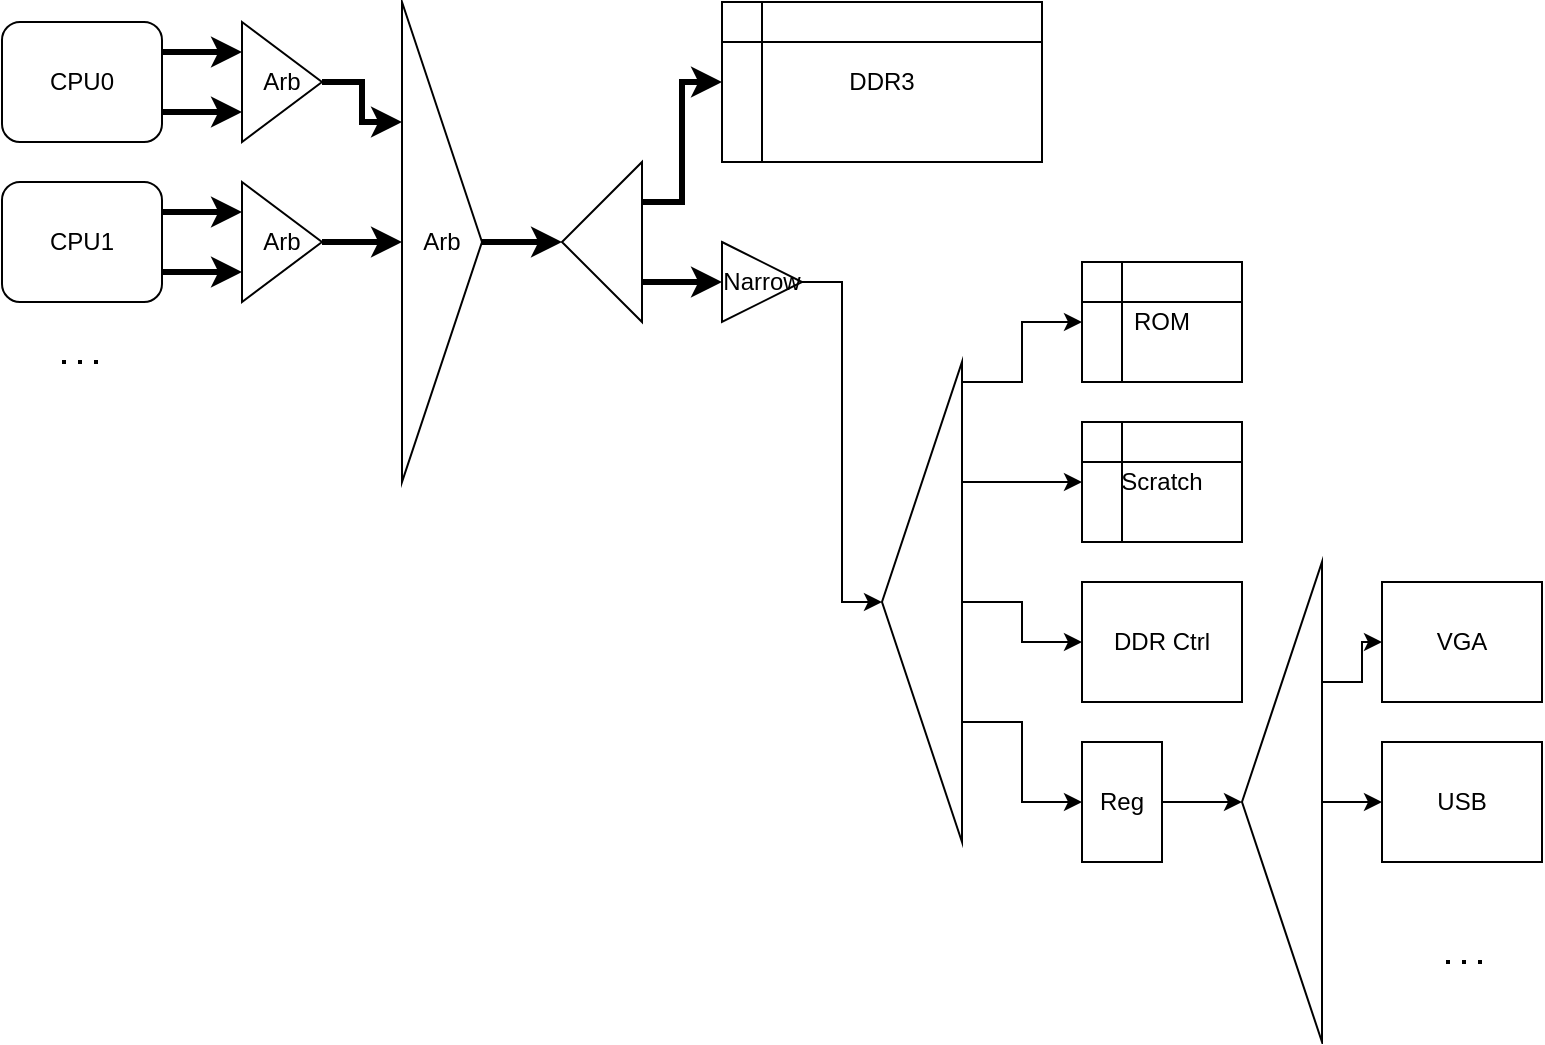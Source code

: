 <mxfile version="24.7.17">
  <diagram name="Page-1" id="7nJKZ13r4FD-JrCgfffn">
    <mxGraphModel dx="1195" dy="715" grid="1" gridSize="10" guides="1" tooltips="1" connect="1" arrows="1" fold="1" page="1" pageScale="1" pageWidth="850" pageHeight="1100" math="0" shadow="0">
      <root>
        <mxCell id="0" />
        <mxCell id="1" parent="0" />
        <mxCell id="BDFUazvzNxB5dGvFUjfd-11" style="edgeStyle=orthogonalEdgeStyle;rounded=0;orthogonalLoop=1;jettySize=auto;html=1;exitX=1;exitY=0.75;exitDx=0;exitDy=0;entryX=0;entryY=0.75;entryDx=0;entryDy=0;strokeWidth=3;" parent="1" source="BDFUazvzNxB5dGvFUjfd-1" target="BDFUazvzNxB5dGvFUjfd-10" edge="1">
          <mxGeometry relative="1" as="geometry" />
        </mxCell>
        <mxCell id="BDFUazvzNxB5dGvFUjfd-12" style="edgeStyle=orthogonalEdgeStyle;rounded=0;orthogonalLoop=1;jettySize=auto;html=1;exitX=1;exitY=0.25;exitDx=0;exitDy=0;entryX=0;entryY=0.25;entryDx=0;entryDy=0;strokeWidth=3;" parent="1" source="BDFUazvzNxB5dGvFUjfd-1" target="BDFUazvzNxB5dGvFUjfd-10" edge="1">
          <mxGeometry relative="1" as="geometry" />
        </mxCell>
        <mxCell id="BDFUazvzNxB5dGvFUjfd-1" value="CPU0" style="rounded=1;whiteSpace=wrap;html=1;" parent="1" vertex="1">
          <mxGeometry x="30" y="250" width="80" height="60" as="geometry" />
        </mxCell>
        <mxCell id="BDFUazvzNxB5dGvFUjfd-13" style="edgeStyle=orthogonalEdgeStyle;rounded=0;orthogonalLoop=1;jettySize=auto;html=1;exitX=1;exitY=0.25;exitDx=0;exitDy=0;entryX=0;entryY=0.25;entryDx=0;entryDy=0;strokeWidth=3;" parent="1" source="BDFUazvzNxB5dGvFUjfd-2" target="BDFUazvzNxB5dGvFUjfd-9" edge="1">
          <mxGeometry relative="1" as="geometry" />
        </mxCell>
        <mxCell id="BDFUazvzNxB5dGvFUjfd-14" style="edgeStyle=orthogonalEdgeStyle;rounded=0;orthogonalLoop=1;jettySize=auto;html=1;exitX=1;exitY=0.75;exitDx=0;exitDy=0;entryX=0;entryY=0.75;entryDx=0;entryDy=0;strokeWidth=3;" parent="1" source="BDFUazvzNxB5dGvFUjfd-2" target="BDFUazvzNxB5dGvFUjfd-9" edge="1">
          <mxGeometry relative="1" as="geometry" />
        </mxCell>
        <mxCell id="BDFUazvzNxB5dGvFUjfd-2" value="CPU1" style="rounded=1;whiteSpace=wrap;html=1;" parent="1" vertex="1">
          <mxGeometry x="30" y="330" width="80" height="60" as="geometry" />
        </mxCell>
        <mxCell id="BDFUazvzNxB5dGvFUjfd-19" style="edgeStyle=orthogonalEdgeStyle;rounded=0;orthogonalLoop=1;jettySize=auto;html=1;entryX=0;entryY=0.5;entryDx=0;entryDy=0;strokeWidth=3;" parent="1" source="BDFUazvzNxB5dGvFUjfd-9" target="BDFUazvzNxB5dGvFUjfd-16" edge="1">
          <mxGeometry relative="1" as="geometry" />
        </mxCell>
        <mxCell id="BDFUazvzNxB5dGvFUjfd-9" value="Arb" style="triangle;whiteSpace=wrap;html=1;" parent="1" vertex="1">
          <mxGeometry x="150" y="330" width="40" height="60" as="geometry" />
        </mxCell>
        <mxCell id="BDFUazvzNxB5dGvFUjfd-18" style="edgeStyle=orthogonalEdgeStyle;rounded=0;orthogonalLoop=1;jettySize=auto;html=1;entryX=0;entryY=0.25;entryDx=0;entryDy=0;strokeWidth=3;" parent="1" source="BDFUazvzNxB5dGvFUjfd-10" target="BDFUazvzNxB5dGvFUjfd-16" edge="1">
          <mxGeometry relative="1" as="geometry" />
        </mxCell>
        <mxCell id="BDFUazvzNxB5dGvFUjfd-10" value="Arb" style="triangle;whiteSpace=wrap;html=1;" parent="1" vertex="1">
          <mxGeometry x="150" y="250" width="40" height="60" as="geometry" />
        </mxCell>
        <mxCell id="BDFUazvzNxB5dGvFUjfd-15" value="" style="endArrow=none;dashed=1;html=1;dashPattern=1 3;strokeWidth=2;rounded=0;" parent="1" edge="1">
          <mxGeometry width="50" height="50" relative="1" as="geometry">
            <mxPoint x="60" y="420" as="sourcePoint" />
            <mxPoint x="80" y="420" as="targetPoint" />
          </mxGeometry>
        </mxCell>
        <mxCell id="BDFUazvzNxB5dGvFUjfd-23" value="" style="edgeStyle=orthogonalEdgeStyle;rounded=0;orthogonalLoop=1;jettySize=auto;html=1;strokeWidth=3;" parent="1" source="BDFUazvzNxB5dGvFUjfd-16" target="BDFUazvzNxB5dGvFUjfd-22" edge="1">
          <mxGeometry relative="1" as="geometry" />
        </mxCell>
        <mxCell id="BDFUazvzNxB5dGvFUjfd-16" value="Arb" style="triangle;whiteSpace=wrap;html=1;" parent="1" vertex="1">
          <mxGeometry x="230" y="240" width="40" height="240" as="geometry" />
        </mxCell>
        <mxCell id="BDFUazvzNxB5dGvFUjfd-25" style="edgeStyle=orthogonalEdgeStyle;rounded=0;orthogonalLoop=1;jettySize=auto;html=1;exitX=0;exitY=0.75;exitDx=0;exitDy=0;entryX=0;entryY=0.5;entryDx=0;entryDy=0;strokeWidth=3;" parent="1" source="BDFUazvzNxB5dGvFUjfd-22" target="BDFUazvzNxB5dGvFUjfd-24" edge="1">
          <mxGeometry relative="1" as="geometry" />
        </mxCell>
        <mxCell id="BDFUazvzNxB5dGvFUjfd-27" style="edgeStyle=orthogonalEdgeStyle;rounded=0;orthogonalLoop=1;jettySize=auto;html=1;exitX=0;exitY=0.25;exitDx=0;exitDy=0;entryX=0;entryY=0.5;entryDx=0;entryDy=0;strokeWidth=3;" parent="1" source="BDFUazvzNxB5dGvFUjfd-22" target="BDFUazvzNxB5dGvFUjfd-26" edge="1">
          <mxGeometry relative="1" as="geometry" />
        </mxCell>
        <mxCell id="BDFUazvzNxB5dGvFUjfd-22" value="" style="triangle;whiteSpace=wrap;html=1;rotation=-180;" parent="1" vertex="1">
          <mxGeometry x="310" y="320" width="40" height="80" as="geometry" />
        </mxCell>
        <mxCell id="BDFUazvzNxB5dGvFUjfd-24" value="DDR3" style="shape=internalStorage;whiteSpace=wrap;html=1;backgroundOutline=1;" parent="1" vertex="1">
          <mxGeometry x="390" y="240" width="160" height="80" as="geometry" />
        </mxCell>
        <mxCell id="BDFUazvzNxB5dGvFUjfd-31" style="edgeStyle=orthogonalEdgeStyle;rounded=0;orthogonalLoop=1;jettySize=auto;html=1;entryX=1;entryY=0.5;entryDx=0;entryDy=0;" parent="1" source="BDFUazvzNxB5dGvFUjfd-26" target="BDFUazvzNxB5dGvFUjfd-30" edge="1">
          <mxGeometry relative="1" as="geometry">
            <Array as="points">
              <mxPoint x="450" y="380" />
              <mxPoint x="450" y="540" />
            </Array>
          </mxGeometry>
        </mxCell>
        <mxCell id="BDFUazvzNxB5dGvFUjfd-26" value="Narrow" style="triangle;whiteSpace=wrap;html=1;" parent="1" vertex="1">
          <mxGeometry x="390" y="360" width="40" height="40" as="geometry" />
        </mxCell>
        <mxCell id="BDFUazvzNxB5dGvFUjfd-29" value="ROM" style="shape=internalStorage;whiteSpace=wrap;html=1;backgroundOutline=1;" parent="1" vertex="1">
          <mxGeometry x="570" y="370" width="80" height="60" as="geometry" />
        </mxCell>
        <mxCell id="BDFUazvzNxB5dGvFUjfd-35" style="edgeStyle=orthogonalEdgeStyle;rounded=0;orthogonalLoop=1;jettySize=auto;html=1;entryX=0;entryY=0.5;entryDx=0;entryDy=0;exitX=0;exitY=0.812;exitDx=0;exitDy=0;exitPerimeter=0;" parent="1" source="BDFUazvzNxB5dGvFUjfd-30" target="BDFUazvzNxB5dGvFUjfd-29" edge="1">
          <mxGeometry relative="1" as="geometry">
            <Array as="points">
              <mxPoint x="510" y="430" />
              <mxPoint x="540" y="430" />
              <mxPoint x="540" y="400" />
            </Array>
          </mxGeometry>
        </mxCell>
        <mxCell id="BDFUazvzNxB5dGvFUjfd-36" style="edgeStyle=orthogonalEdgeStyle;rounded=0;orthogonalLoop=1;jettySize=auto;html=1;exitX=0;exitY=0.75;exitDx=0;exitDy=0;entryX=0;entryY=0.5;entryDx=0;entryDy=0;" parent="1" source="BDFUazvzNxB5dGvFUjfd-30" target="BDFUazvzNxB5dGvFUjfd-32" edge="1">
          <mxGeometry relative="1" as="geometry" />
        </mxCell>
        <mxCell id="BDFUazvzNxB5dGvFUjfd-37" style="edgeStyle=orthogonalEdgeStyle;rounded=0;orthogonalLoop=1;jettySize=auto;html=1;entryX=0;entryY=0.5;entryDx=0;entryDy=0;" parent="1" source="BDFUazvzNxB5dGvFUjfd-30" target="BDFUazvzNxB5dGvFUjfd-34" edge="1">
          <mxGeometry relative="1" as="geometry" />
        </mxCell>
        <mxCell id="fNa30hqPrZry0b-Rea5F-2" style="edgeStyle=orthogonalEdgeStyle;rounded=0;orthogonalLoop=1;jettySize=auto;html=1;exitX=0;exitY=0.25;exitDx=0;exitDy=0;entryX=0;entryY=0.5;entryDx=0;entryDy=0;" edge="1" parent="1" source="BDFUazvzNxB5dGvFUjfd-30" target="fNa30hqPrZry0b-Rea5F-1">
          <mxGeometry relative="1" as="geometry" />
        </mxCell>
        <mxCell id="BDFUazvzNxB5dGvFUjfd-30" value="" style="triangle;whiteSpace=wrap;html=1;rotation=-180;" parent="1" vertex="1">
          <mxGeometry x="470" y="420" width="40" height="240" as="geometry" />
        </mxCell>
        <mxCell id="BDFUazvzNxB5dGvFUjfd-32" value="Scratch" style="shape=internalStorage;whiteSpace=wrap;html=1;backgroundOutline=1;" parent="1" vertex="1">
          <mxGeometry x="570" y="450" width="80" height="60" as="geometry" />
        </mxCell>
        <mxCell id="BDFUazvzNxB5dGvFUjfd-34" value="DDR Ctrl" style="rounded=0;whiteSpace=wrap;html=1;" parent="1" vertex="1">
          <mxGeometry x="570" y="530" width="80" height="60" as="geometry" />
        </mxCell>
        <mxCell id="BDFUazvzNxB5dGvFUjfd-38" value="VGA" style="rounded=0;whiteSpace=wrap;html=1;" parent="1" vertex="1">
          <mxGeometry x="720" y="530" width="80" height="60" as="geometry" />
        </mxCell>
        <mxCell id="BDFUazvzNxB5dGvFUjfd-39" value="" style="endArrow=none;dashed=1;html=1;dashPattern=1 3;strokeWidth=2;rounded=0;" parent="1" edge="1">
          <mxGeometry width="50" height="50" relative="1" as="geometry">
            <mxPoint x="770" y="720" as="sourcePoint" />
            <mxPoint x="750" y="720" as="targetPoint" />
            <Array as="points">
              <mxPoint x="760" y="720" />
            </Array>
          </mxGeometry>
        </mxCell>
        <mxCell id="fNa30hqPrZry0b-Rea5F-4" style="edgeStyle=orthogonalEdgeStyle;rounded=0;orthogonalLoop=1;jettySize=auto;html=1;entryX=1;entryY=0.5;entryDx=0;entryDy=0;" edge="1" parent="1" source="fNa30hqPrZry0b-Rea5F-1" target="fNa30hqPrZry0b-Rea5F-3">
          <mxGeometry relative="1" as="geometry" />
        </mxCell>
        <mxCell id="fNa30hqPrZry0b-Rea5F-1" value="Reg" style="rounded=0;whiteSpace=wrap;html=1;" vertex="1" parent="1">
          <mxGeometry x="570" y="610" width="40" height="60" as="geometry" />
        </mxCell>
        <mxCell id="fNa30hqPrZry0b-Rea5F-7" style="edgeStyle=orthogonalEdgeStyle;rounded=0;orthogonalLoop=1;jettySize=auto;html=1;exitX=0;exitY=0.75;exitDx=0;exitDy=0;entryX=0;entryY=0.5;entryDx=0;entryDy=0;" edge="1" parent="1" source="fNa30hqPrZry0b-Rea5F-3" target="BDFUazvzNxB5dGvFUjfd-38">
          <mxGeometry relative="1" as="geometry">
            <Array as="points">
              <mxPoint x="710" y="580" />
              <mxPoint x="710" y="560" />
            </Array>
          </mxGeometry>
        </mxCell>
        <mxCell id="fNa30hqPrZry0b-Rea5F-8" style="edgeStyle=orthogonalEdgeStyle;rounded=0;orthogonalLoop=1;jettySize=auto;html=1;entryX=0;entryY=0.5;entryDx=0;entryDy=0;" edge="1" parent="1" source="fNa30hqPrZry0b-Rea5F-3" target="fNa30hqPrZry0b-Rea5F-5">
          <mxGeometry relative="1" as="geometry" />
        </mxCell>
        <mxCell id="fNa30hqPrZry0b-Rea5F-3" value="" style="triangle;whiteSpace=wrap;html=1;rotation=-180;" vertex="1" parent="1">
          <mxGeometry x="650" y="520" width="40" height="240" as="geometry" />
        </mxCell>
        <mxCell id="fNa30hqPrZry0b-Rea5F-5" value="USB" style="rounded=0;whiteSpace=wrap;html=1;" vertex="1" parent="1">
          <mxGeometry x="720" y="610" width="80" height="60" as="geometry" />
        </mxCell>
      </root>
    </mxGraphModel>
  </diagram>
</mxfile>
